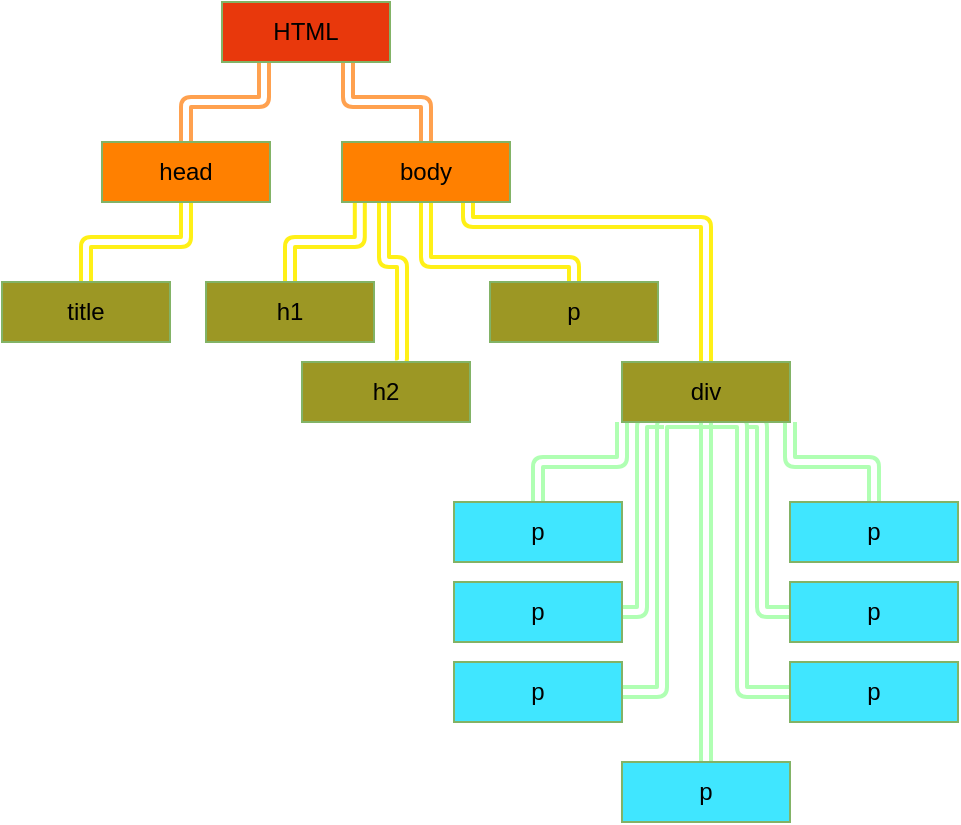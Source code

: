<mxfile version="15.2.9" type="github">
  <diagram id="PYpE6oL168dghffFzByK" name="Page-1">
    <mxGraphModel dx="593" dy="333" grid="1" gridSize="10" guides="1" tooltips="1" connect="1" arrows="1" fold="1" page="1" pageScale="1" pageWidth="827" pageHeight="1169" math="0" shadow="0">
      <root>
        <mxCell id="0" />
        <mxCell id="1" parent="0" />
        <mxCell id="Jz1yEFnl1scGtVn9OjaA-24" style="edgeStyle=orthogonalEdgeStyle;rounded=1;orthogonalLoop=1;jettySize=auto;html=1;exitX=0.25;exitY=1;exitDx=0;exitDy=0;strokeWidth=2;shape=link;shadow=0;sketch=0;strokeColor=#FFA14F;" parent="1" source="Jz1yEFnl1scGtVn9OjaA-1" target="Jz1yEFnl1scGtVn9OjaA-2" edge="1">
          <mxGeometry relative="1" as="geometry" />
        </mxCell>
        <mxCell id="Jz1yEFnl1scGtVn9OjaA-25" style="edgeStyle=orthogonalEdgeStyle;rounded=1;orthogonalLoop=1;jettySize=auto;html=1;exitX=0.75;exitY=1;exitDx=0;exitDy=0;entryX=0.5;entryY=0;entryDx=0;entryDy=0;strokeWidth=2;shape=link;shadow=0;sketch=0;strokeColor=#FFA14F;" parent="1" source="Jz1yEFnl1scGtVn9OjaA-1" target="Jz1yEFnl1scGtVn9OjaA-4" edge="1">
          <mxGeometry relative="1" as="geometry" />
        </mxCell>
        <mxCell id="Jz1yEFnl1scGtVn9OjaA-1" value="HTML" style="rounded=0;whiteSpace=wrap;html=1;fillColor=#E8380C;strokeColor=#82b366;" parent="1" vertex="1">
          <mxGeometry x="380" y="30" width="84" height="30" as="geometry" />
        </mxCell>
        <mxCell id="Jz1yEFnl1scGtVn9OjaA-26" style="edgeStyle=orthogonalEdgeStyle;rounded=1;orthogonalLoop=1;jettySize=auto;html=1;exitX=0.5;exitY=1;exitDx=0;exitDy=0;entryX=0.5;entryY=0;entryDx=0;entryDy=0;strokeWidth=2;shape=link;shadow=0;sketch=0;strokeColor=#FFF017;" parent="1" source="Jz1yEFnl1scGtVn9OjaA-2" target="Jz1yEFnl1scGtVn9OjaA-3" edge="1">
          <mxGeometry relative="1" as="geometry" />
        </mxCell>
        <mxCell id="Jz1yEFnl1scGtVn9OjaA-2" value="head" style="rounded=0;whiteSpace=wrap;html=1;fillColor=#FF8000;strokeColor=#82b366;" parent="1" vertex="1">
          <mxGeometry x="320" y="100" width="84" height="30" as="geometry" />
        </mxCell>
        <mxCell id="Jz1yEFnl1scGtVn9OjaA-3" value="title" style="rounded=0;whiteSpace=wrap;html=1;fillColor=#9C9724;strokeColor=#82b366;" parent="1" vertex="1">
          <mxGeometry x="270" y="170" width="84" height="30" as="geometry" />
        </mxCell>
        <mxCell id="Jz1yEFnl1scGtVn9OjaA-27" style="edgeStyle=orthogonalEdgeStyle;rounded=1;orthogonalLoop=1;jettySize=auto;html=1;exitX=0.106;exitY=1.018;exitDx=0;exitDy=0;entryX=0.5;entryY=0;entryDx=0;entryDy=0;strokeWidth=2;shape=link;shadow=0;sketch=0;exitPerimeter=0;strokeColor=#FFF017;" parent="1" source="Jz1yEFnl1scGtVn9OjaA-4" target="Jz1yEFnl1scGtVn9OjaA-5" edge="1">
          <mxGeometry relative="1" as="geometry" />
        </mxCell>
        <mxCell id="Jz1yEFnl1scGtVn9OjaA-28" style="edgeStyle=orthogonalEdgeStyle;rounded=1;orthogonalLoop=1;jettySize=auto;html=1;exitX=0.25;exitY=1;exitDx=0;exitDy=0;entryX=0.553;entryY=0.026;entryDx=0;entryDy=0;strokeWidth=2;shape=link;shadow=0;sketch=0;entryPerimeter=0;strokeColor=#FFF017;" parent="1" source="Jz1yEFnl1scGtVn9OjaA-4" target="Jz1yEFnl1scGtVn9OjaA-6" edge="1">
          <mxGeometry relative="1" as="geometry">
            <Array as="points">
              <mxPoint x="461" y="160" />
              <mxPoint x="470" y="160" />
              <mxPoint x="470" y="211" />
            </Array>
          </mxGeometry>
        </mxCell>
        <mxCell id="Jz1yEFnl1scGtVn9OjaA-30" style="edgeStyle=orthogonalEdgeStyle;rounded=1;orthogonalLoop=1;jettySize=auto;html=1;exitX=0.5;exitY=1;exitDx=0;exitDy=0;entryX=0.5;entryY=0;entryDx=0;entryDy=0;strokeWidth=2;shape=link;shadow=0;sketch=0;strokeColor=#FFF017;" parent="1" source="Jz1yEFnl1scGtVn9OjaA-4" target="Jz1yEFnl1scGtVn9OjaA-8" edge="1">
          <mxGeometry relative="1" as="geometry">
            <Array as="points">
              <mxPoint x="482" y="160" />
              <mxPoint x="556" y="160" />
            </Array>
          </mxGeometry>
        </mxCell>
        <mxCell id="Jz1yEFnl1scGtVn9OjaA-32" style="edgeStyle=orthogonalEdgeStyle;rounded=1;orthogonalLoop=1;jettySize=auto;html=1;exitX=0.75;exitY=1;exitDx=0;exitDy=0;entryX=0.5;entryY=0;entryDx=0;entryDy=0;strokeWidth=2;shape=link;shadow=0;sketch=0;strokeColor=#FFF017;" parent="1" source="Jz1yEFnl1scGtVn9OjaA-4" target="Jz1yEFnl1scGtVn9OjaA-7" edge="1">
          <mxGeometry relative="1" as="geometry">
            <Array as="points">
              <mxPoint x="503" y="140" />
              <mxPoint x="622" y="140" />
            </Array>
          </mxGeometry>
        </mxCell>
        <mxCell id="Jz1yEFnl1scGtVn9OjaA-4" value="body" style="rounded=0;whiteSpace=wrap;html=1;fillColor=#FF8000;strokeColor=#82b366;" parent="1" vertex="1">
          <mxGeometry x="440" y="100" width="84" height="30" as="geometry" />
        </mxCell>
        <mxCell id="Jz1yEFnl1scGtVn9OjaA-5" value="h1" style="rounded=0;whiteSpace=wrap;html=1;fillColor=#9C9724;strokeColor=#82b366;" parent="1" vertex="1">
          <mxGeometry x="372" y="170" width="84" height="30" as="geometry" />
        </mxCell>
        <mxCell id="Jz1yEFnl1scGtVn9OjaA-6" value="h2" style="rounded=0;whiteSpace=wrap;html=1;fillColor=#9C9724;strokeColor=#82b366;" parent="1" vertex="1">
          <mxGeometry x="420" y="210" width="84" height="30" as="geometry" />
        </mxCell>
        <mxCell id="Jz1yEFnl1scGtVn9OjaA-33" style="edgeStyle=orthogonalEdgeStyle;rounded=1;orthogonalLoop=1;jettySize=auto;html=1;exitX=0;exitY=1;exitDx=0;exitDy=0;strokeWidth=2;shape=link;shadow=0;sketch=0;strokeColor=#B0FFB3;" parent="1" source="Jz1yEFnl1scGtVn9OjaA-7" target="Jz1yEFnl1scGtVn9OjaA-10" edge="1">
          <mxGeometry relative="1" as="geometry" />
        </mxCell>
        <mxCell id="Jz1yEFnl1scGtVn9OjaA-39" style="edgeStyle=orthogonalEdgeStyle;rounded=1;orthogonalLoop=1;jettySize=auto;html=1;exitX=0.25;exitY=1;exitDx=0;exitDy=0;entryX=1;entryY=0.5;entryDx=0;entryDy=0;strokeWidth=2;shape=link;shadow=0;sketch=0;strokeColor=#B0FFB3;" parent="1" source="Jz1yEFnl1scGtVn9OjaA-7" target="Jz1yEFnl1scGtVn9OjaA-34" edge="1">
          <mxGeometry relative="1" as="geometry">
            <Array as="points">
              <mxPoint x="590" y="240" />
              <mxPoint x="590" y="335" />
            </Array>
          </mxGeometry>
        </mxCell>
        <mxCell id="Jz1yEFnl1scGtVn9OjaA-40" style="edgeStyle=orthogonalEdgeStyle;rounded=1;orthogonalLoop=1;jettySize=auto;html=1;exitX=0.5;exitY=1;exitDx=0;exitDy=0;entryX=1;entryY=0.5;entryDx=0;entryDy=0;strokeWidth=2;shape=link;shadow=0;sketch=0;strokeColor=#B0FFB3;" parent="1" source="Jz1yEFnl1scGtVn9OjaA-7" target="Jz1yEFnl1scGtVn9OjaA-36" edge="1">
          <mxGeometry relative="1" as="geometry">
            <Array as="points">
              <mxPoint x="600" y="240" />
              <mxPoint x="600" y="375" />
            </Array>
          </mxGeometry>
        </mxCell>
        <mxCell id="Jz1yEFnl1scGtVn9OjaA-41" style="edgeStyle=orthogonalEdgeStyle;rounded=1;orthogonalLoop=1;jettySize=auto;html=1;exitX=1;exitY=1;exitDx=0;exitDy=0;strokeWidth=2;shape=link;shadow=0;sketch=0;strokeColor=#B0FFB3;" parent="1" source="Jz1yEFnl1scGtVn9OjaA-7" target="Jz1yEFnl1scGtVn9OjaA-38" edge="1">
          <mxGeometry relative="1" as="geometry" />
        </mxCell>
        <mxCell id="Jz1yEFnl1scGtVn9OjaA-45" style="edgeStyle=orthogonalEdgeStyle;rounded=1;orthogonalLoop=1;jettySize=auto;html=1;exitX=0.75;exitY=1;exitDx=0;exitDy=0;entryX=0;entryY=0.5;entryDx=0;entryDy=0;strokeWidth=2;shape=link;shadow=0;sketch=0;strokeColor=#B0FFB3;" parent="1" source="Jz1yEFnl1scGtVn9OjaA-7" target="Jz1yEFnl1scGtVn9OjaA-42" edge="1">
          <mxGeometry relative="1" as="geometry">
            <Array as="points">
              <mxPoint x="650" y="240" />
              <mxPoint x="650" y="335" />
            </Array>
          </mxGeometry>
        </mxCell>
        <mxCell id="Jz1yEFnl1scGtVn9OjaA-46" style="edgeStyle=orthogonalEdgeStyle;rounded=1;orthogonalLoop=1;jettySize=auto;html=1;exitX=0.5;exitY=1;exitDx=0;exitDy=0;entryX=0;entryY=0.5;entryDx=0;entryDy=0;strokeWidth=2;shape=link;shadow=0;sketch=0;strokeColor=#B0FFB3;" parent="1" source="Jz1yEFnl1scGtVn9OjaA-7" target="Jz1yEFnl1scGtVn9OjaA-43" edge="1">
          <mxGeometry relative="1" as="geometry">
            <Array as="points">
              <mxPoint x="640" y="240" />
              <mxPoint x="640" y="375" />
            </Array>
          </mxGeometry>
        </mxCell>
        <mxCell id="Jz1yEFnl1scGtVn9OjaA-48" value="" style="edgeStyle=orthogonalEdgeStyle;rounded=1;orthogonalLoop=1;jettySize=auto;html=1;entryX=0.5;entryY=0;entryDx=0;entryDy=0;strokeWidth=2;shape=link;shadow=0;sketch=0;strokeColor=#B0FFB3;" parent="1" source="Jz1yEFnl1scGtVn9OjaA-7" target="Jz1yEFnl1scGtVn9OjaA-44" edge="1">
          <mxGeometry relative="1" as="geometry">
            <mxPoint x="622" y="320" as="targetPoint" />
          </mxGeometry>
        </mxCell>
        <mxCell id="Jz1yEFnl1scGtVn9OjaA-7" value="div" style="rounded=0;whiteSpace=wrap;html=1;fillColor=#9C9724;strokeColor=#82b366;" parent="1" vertex="1">
          <mxGeometry x="580" y="210" width="84" height="30" as="geometry" />
        </mxCell>
        <mxCell id="Jz1yEFnl1scGtVn9OjaA-8" value="p" style="rounded=0;whiteSpace=wrap;html=1;fillColor=#9C9724;strokeColor=#82b366;" parent="1" vertex="1">
          <mxGeometry x="514" y="170" width="84" height="30" as="geometry" />
        </mxCell>
        <mxCell id="Jz1yEFnl1scGtVn9OjaA-10" value="p" style="rounded=0;whiteSpace=wrap;html=1;fillColor=#40E6FF;strokeColor=#82b366;" parent="1" vertex="1">
          <mxGeometry x="496" y="280" width="84" height="30" as="geometry" />
        </mxCell>
        <mxCell id="Jz1yEFnl1scGtVn9OjaA-18" style="edgeStyle=orthogonalEdgeStyle;rounded=0;orthogonalLoop=1;jettySize=auto;html=1;exitX=0.5;exitY=1;exitDx=0;exitDy=0;" parent="1" source="Jz1yEFnl1scGtVn9OjaA-4" target="Jz1yEFnl1scGtVn9OjaA-4" edge="1">
          <mxGeometry relative="1" as="geometry" />
        </mxCell>
        <mxCell id="Jz1yEFnl1scGtVn9OjaA-34" value="p" style="rounded=0;whiteSpace=wrap;html=1;fillColor=#40E6FF;strokeColor=#82b366;" parent="1" vertex="1">
          <mxGeometry x="496" y="320" width="84" height="30" as="geometry" />
        </mxCell>
        <mxCell id="Jz1yEFnl1scGtVn9OjaA-36" value="p" style="rounded=0;whiteSpace=wrap;html=1;fillColor=#40E6FF;strokeColor=#82b366;" parent="1" vertex="1">
          <mxGeometry x="496" y="360" width="84" height="30" as="geometry" />
        </mxCell>
        <mxCell id="Jz1yEFnl1scGtVn9OjaA-38" value="p" style="rounded=0;whiteSpace=wrap;html=1;fillColor=#40E6FF;strokeColor=#82b366;" parent="1" vertex="1">
          <mxGeometry x="664" y="280" width="84" height="30" as="geometry" />
        </mxCell>
        <mxCell id="Jz1yEFnl1scGtVn9OjaA-42" value="p" style="rounded=0;whiteSpace=wrap;html=1;fillColor=#40E6FF;strokeColor=#82b366;" parent="1" vertex="1">
          <mxGeometry x="664" y="320" width="84" height="30" as="geometry" />
        </mxCell>
        <mxCell id="Jz1yEFnl1scGtVn9OjaA-43" value="p" style="rounded=0;whiteSpace=wrap;html=1;fillColor=#40E6FF;strokeColor=#82b366;" parent="1" vertex="1">
          <mxGeometry x="664" y="360" width="84" height="30" as="geometry" />
        </mxCell>
        <mxCell id="Jz1yEFnl1scGtVn9OjaA-44" value="p" style="rounded=0;whiteSpace=wrap;html=1;fillColor=#40E6FF;strokeColor=#82b366;" parent="1" vertex="1">
          <mxGeometry x="580" y="410" width="84" height="30" as="geometry" />
        </mxCell>
      </root>
    </mxGraphModel>
  </diagram>
</mxfile>
